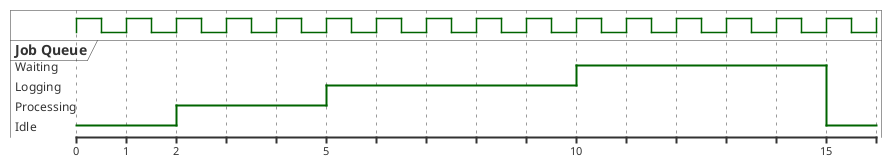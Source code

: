 @startuml

clock clk with period 1
robust "Job Queue" as JQ

@0
JQ is Idle

@2
JQ is Processing

@5
JQ is Logging

@10
JQ is Waiting

@15
JQ is Idle

@enduml